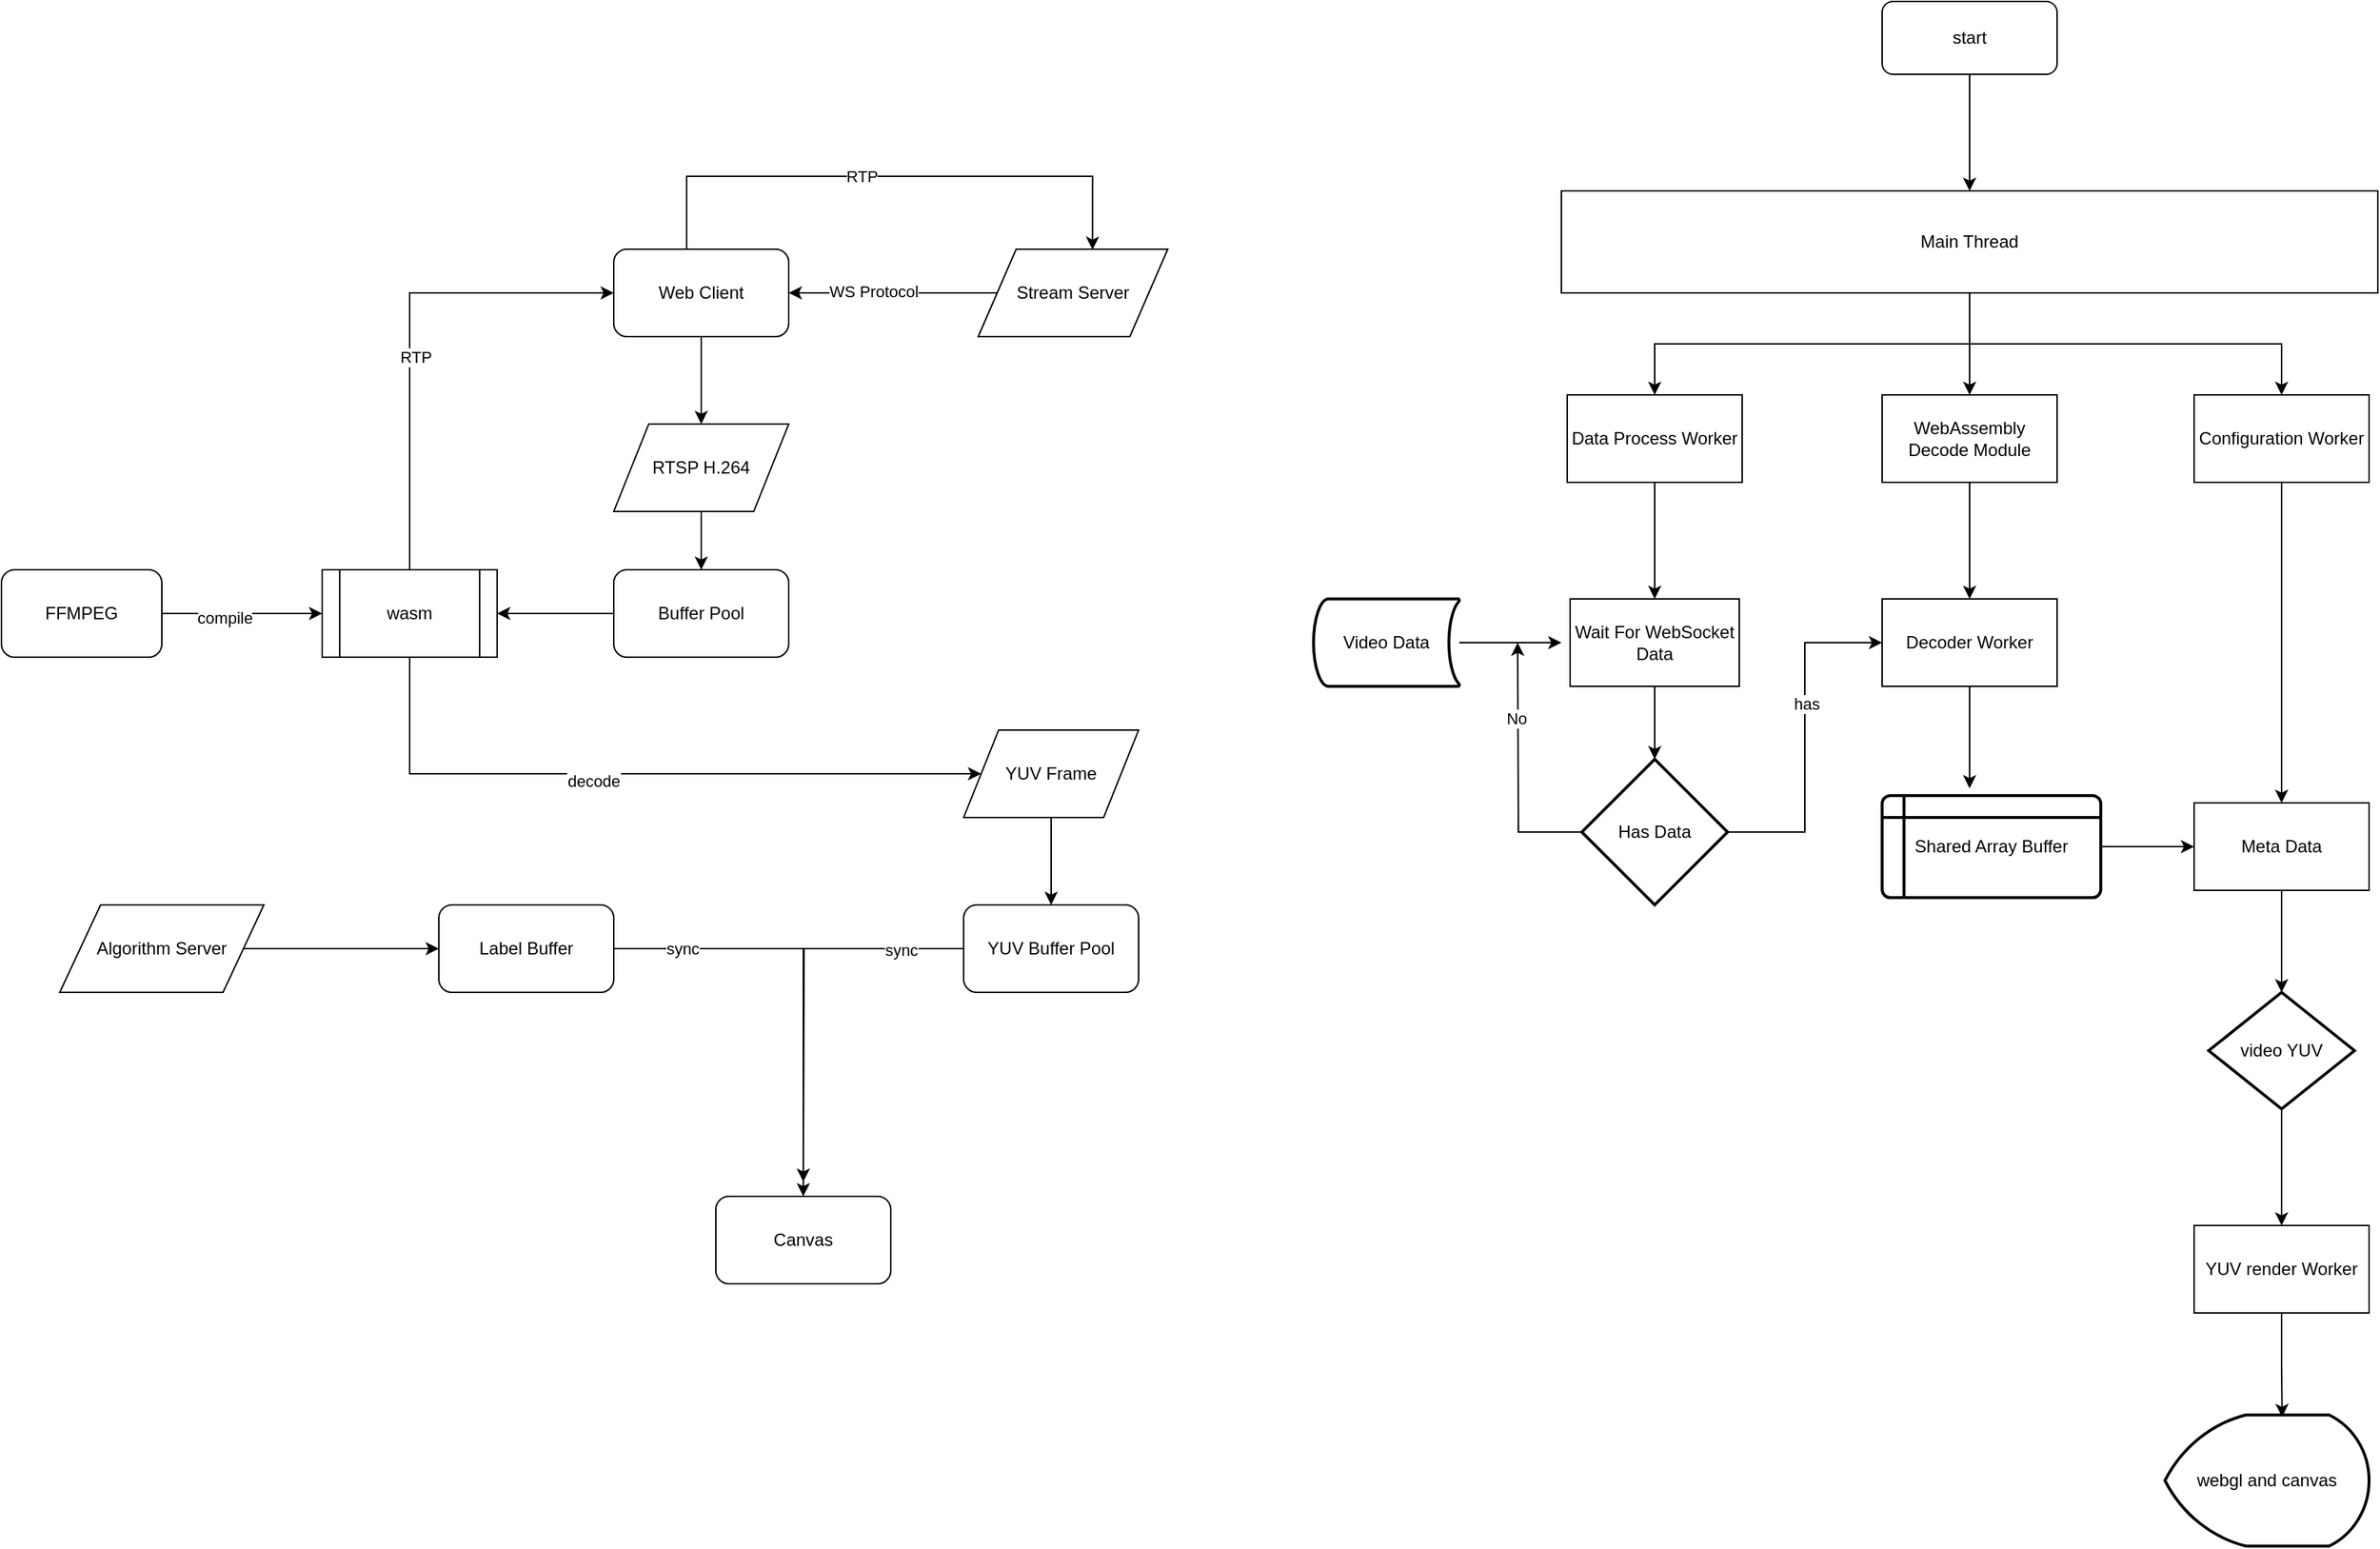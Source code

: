<mxfile version="13.6.4" type="github">
  <diagram id="VVI6lwgtHgOXOwXO1aQe" name="第 1 页">
    <mxGraphModel dx="1038" dy="644" grid="1" gridSize="10" guides="1" tooltips="1" connect="1" arrows="1" fold="1" page="1" pageScale="1" pageWidth="827" pageHeight="1169" math="0" shadow="0">
      <root>
        <mxCell id="0" />
        <mxCell id="1" parent="0" />
        <object label="" id="7edy7qQrG2I-J0OHIAib-12">
          <mxCell style="edgeStyle=orthogonalEdgeStyle;rounded=0;orthogonalLoop=1;jettySize=auto;html=1;entryX=1;entryY=0.5;entryDx=0;entryDy=0;" parent="1" source="7edy7qQrG2I-J0OHIAib-1" target="7edy7qQrG2I-J0OHIAib-2" edge="1">
            <mxGeometry relative="1" as="geometry">
              <Array as="points">
                <mxPoint x="610" y="220" />
                <mxPoint x="610" y="220" />
              </Array>
            </mxGeometry>
          </mxCell>
        </object>
        <mxCell id="7edy7qQrG2I-J0OHIAib-26" value="WS Protocol" style="edgeLabel;html=1;align=center;verticalAlign=middle;resizable=0;points=[];rotation=0;" parent="7edy7qQrG2I-J0OHIAib-12" vertex="1" connectable="0">
          <mxGeometry x="0.189" y="-1" relative="1" as="geometry">
            <mxPoint as="offset" />
          </mxGeometry>
        </mxCell>
        <mxCell id="7edy7qQrG2I-J0OHIAib-1" value="Stream Server" style="shape=parallelogram;perimeter=parallelogramPerimeter;whiteSpace=wrap;html=1;" parent="1" vertex="1">
          <mxGeometry x="670" y="190" width="130" height="60" as="geometry" />
        </mxCell>
        <mxCell id="7edy7qQrG2I-J0OHIAib-13" style="edgeStyle=orthogonalEdgeStyle;rounded=0;orthogonalLoop=1;jettySize=auto;html=1;entryX=0.603;entryY=0.007;entryDx=0;entryDy=0;entryPerimeter=0;" parent="1" source="7edy7qQrG2I-J0OHIAib-2" target="7edy7qQrG2I-J0OHIAib-1" edge="1">
          <mxGeometry relative="1" as="geometry">
            <Array as="points">
              <mxPoint x="470" y="140" />
              <mxPoint x="748" y="140" />
            </Array>
          </mxGeometry>
        </mxCell>
        <mxCell id="7edy7qQrG2I-J0OHIAib-27" value="RTP" style="edgeLabel;html=1;align=center;verticalAlign=middle;resizable=0;points=[];" parent="7edy7qQrG2I-J0OHIAib-13" vertex="1" connectable="0">
          <mxGeometry x="-0.102" relative="1" as="geometry">
            <mxPoint as="offset" />
          </mxGeometry>
        </mxCell>
        <mxCell id="7edy7qQrG2I-J0OHIAib-15" style="edgeStyle=orthogonalEdgeStyle;rounded=0;orthogonalLoop=1;jettySize=auto;html=1;" parent="1" source="7edy7qQrG2I-J0OHIAib-2" target="7edy7qQrG2I-J0OHIAib-3" edge="1">
          <mxGeometry relative="1" as="geometry" />
        </mxCell>
        <mxCell id="7edy7qQrG2I-J0OHIAib-2" value="Web Client" style="rounded=1;whiteSpace=wrap;html=1;" parent="1" vertex="1">
          <mxGeometry x="420" y="190" width="120" height="60" as="geometry" />
        </mxCell>
        <mxCell id="7edy7qQrG2I-J0OHIAib-24" value="" style="edgeStyle=orthogonalEdgeStyle;rounded=0;orthogonalLoop=1;jettySize=auto;html=1;" parent="1" source="7edy7qQrG2I-J0OHIAib-3" target="7edy7qQrG2I-J0OHIAib-4" edge="1">
          <mxGeometry relative="1" as="geometry">
            <Array as="points">
              <mxPoint x="490" y="410" />
              <mxPoint x="490" y="410" />
            </Array>
          </mxGeometry>
        </mxCell>
        <mxCell id="7edy7qQrG2I-J0OHIAib-3" value="RTSP H.264" style="shape=parallelogram;perimeter=parallelogramPerimeter;whiteSpace=wrap;html=1;" parent="1" vertex="1">
          <mxGeometry x="420" y="310" width="120" height="60" as="geometry" />
        </mxCell>
        <mxCell id="7edy7qQrG2I-J0OHIAib-17" style="edgeStyle=orthogonalEdgeStyle;rounded=0;orthogonalLoop=1;jettySize=auto;html=1;entryX=1;entryY=0.5;entryDx=0;entryDy=0;" parent="1" source="7edy7qQrG2I-J0OHIAib-4" target="7edy7qQrG2I-J0OHIAib-6" edge="1">
          <mxGeometry relative="1" as="geometry" />
        </mxCell>
        <mxCell id="7edy7qQrG2I-J0OHIAib-4" value="Buffer Pool" style="rounded=1;whiteSpace=wrap;html=1;" parent="1" vertex="1">
          <mxGeometry x="420" y="410" width="120" height="60" as="geometry" />
        </mxCell>
        <mxCell id="7edy7qQrG2I-J0OHIAib-18" style="edgeStyle=orthogonalEdgeStyle;rounded=0;orthogonalLoop=1;jettySize=auto;html=1;entryX=0;entryY=0.5;entryDx=0;entryDy=0;" parent="1" source="7edy7qQrG2I-J0OHIAib-5" target="7edy7qQrG2I-J0OHIAib-6" edge="1">
          <mxGeometry relative="1" as="geometry" />
        </mxCell>
        <mxCell id="7edy7qQrG2I-J0OHIAib-29" value="compile" style="edgeLabel;html=1;align=center;verticalAlign=middle;resizable=0;points=[];" parent="7edy7qQrG2I-J0OHIAib-18" vertex="1" connectable="0">
          <mxGeometry x="-0.222" y="-3" relative="1" as="geometry">
            <mxPoint as="offset" />
          </mxGeometry>
        </mxCell>
        <mxCell id="7edy7qQrG2I-J0OHIAib-5" value="FFMPEG" style="rounded=1;whiteSpace=wrap;html=1;" parent="1" vertex="1">
          <mxGeometry y="410" width="110" height="60" as="geometry" />
        </mxCell>
        <mxCell id="7edy7qQrG2I-J0OHIAib-16" style="edgeStyle=orthogonalEdgeStyle;rounded=0;orthogonalLoop=1;jettySize=auto;html=1;entryX=0;entryY=0.5;entryDx=0;entryDy=0;" parent="1" source="7edy7qQrG2I-J0OHIAib-6" target="7edy7qQrG2I-J0OHIAib-2" edge="1">
          <mxGeometry relative="1" as="geometry">
            <Array as="points">
              <mxPoint x="280" y="220" />
            </Array>
          </mxGeometry>
        </mxCell>
        <mxCell id="7edy7qQrG2I-J0OHIAib-28" value="RTP" style="edgeLabel;html=1;align=center;verticalAlign=middle;resizable=0;points=[];" parent="7edy7qQrG2I-J0OHIAib-16" vertex="1" connectable="0">
          <mxGeometry x="-0.114" y="-4" relative="1" as="geometry">
            <mxPoint as="offset" />
          </mxGeometry>
        </mxCell>
        <mxCell id="7edy7qQrG2I-J0OHIAib-19" style="edgeStyle=orthogonalEdgeStyle;rounded=0;orthogonalLoop=1;jettySize=auto;html=1;entryX=0;entryY=0.5;entryDx=0;entryDy=0;" parent="1" source="7edy7qQrG2I-J0OHIAib-6" target="7edy7qQrG2I-J0OHIAib-7" edge="1">
          <mxGeometry relative="1" as="geometry">
            <Array as="points">
              <mxPoint x="280" y="550" />
            </Array>
          </mxGeometry>
        </mxCell>
        <mxCell id="7edy7qQrG2I-J0OHIAib-30" value="decode" style="edgeLabel;html=1;align=center;verticalAlign=middle;resizable=0;points=[];" parent="7edy7qQrG2I-J0OHIAib-19" vertex="1" connectable="0">
          <mxGeometry x="-0.127" y="-5" relative="1" as="geometry">
            <mxPoint as="offset" />
          </mxGeometry>
        </mxCell>
        <mxCell id="7edy7qQrG2I-J0OHIAib-6" value="wasm" style="shape=process;whiteSpace=wrap;html=1;backgroundOutline=1;" parent="1" vertex="1">
          <mxGeometry x="220" y="410" width="120" height="60" as="geometry" />
        </mxCell>
        <mxCell id="7edy7qQrG2I-J0OHIAib-20" style="edgeStyle=orthogonalEdgeStyle;rounded=0;orthogonalLoop=1;jettySize=auto;html=1;entryX=0.5;entryY=0;entryDx=0;entryDy=0;" parent="1" source="7edy7qQrG2I-J0OHIAib-7" target="7edy7qQrG2I-J0OHIAib-8" edge="1">
          <mxGeometry relative="1" as="geometry" />
        </mxCell>
        <mxCell id="7edy7qQrG2I-J0OHIAib-7" value="YUV Frame" style="shape=parallelogram;perimeter=parallelogramPerimeter;whiteSpace=wrap;html=1;" parent="1" vertex="1">
          <mxGeometry x="660" y="520" width="120" height="60" as="geometry" />
        </mxCell>
        <mxCell id="7edy7qQrG2I-J0OHIAib-21" style="edgeStyle=orthogonalEdgeStyle;rounded=0;orthogonalLoop=1;jettySize=auto;html=1;" parent="1" source="7edy7qQrG2I-J0OHIAib-8" target="7edy7qQrG2I-J0OHIAib-10" edge="1">
          <mxGeometry relative="1" as="geometry" />
        </mxCell>
        <mxCell id="7edy7qQrG2I-J0OHIAib-32" value="sync" style="edgeLabel;html=1;align=center;verticalAlign=middle;resizable=0;points=[];" parent="7edy7qQrG2I-J0OHIAib-21" vertex="1" connectable="0">
          <mxGeometry x="-0.693" y="1" relative="1" as="geometry">
            <mxPoint as="offset" />
          </mxGeometry>
        </mxCell>
        <mxCell id="7edy7qQrG2I-J0OHIAib-8" value="YUV Buffer Pool" style="rounded=1;whiteSpace=wrap;html=1;" parent="1" vertex="1">
          <mxGeometry x="660" y="640" width="120" height="60" as="geometry" />
        </mxCell>
        <mxCell id="7edy7qQrG2I-J0OHIAib-22" style="edgeStyle=orthogonalEdgeStyle;rounded=0;orthogonalLoop=1;jettySize=auto;html=1;" parent="1" source="7edy7qQrG2I-J0OHIAib-9" edge="1">
          <mxGeometry relative="1" as="geometry">
            <mxPoint x="550" y="830" as="targetPoint" />
          </mxGeometry>
        </mxCell>
        <mxCell id="7edy7qQrG2I-J0OHIAib-31" value="sync" style="edgeLabel;html=1;align=center;verticalAlign=middle;resizable=0;points=[];" parent="7edy7qQrG2I-J0OHIAib-22" vertex="1" connectable="0">
          <mxGeometry x="-0.676" relative="1" as="geometry">
            <mxPoint as="offset" />
          </mxGeometry>
        </mxCell>
        <mxCell id="7edy7qQrG2I-J0OHIAib-9" value="Label Buffer" style="rounded=1;whiteSpace=wrap;html=1;" parent="1" vertex="1">
          <mxGeometry x="300" y="640" width="120" height="60" as="geometry" />
        </mxCell>
        <mxCell id="7edy7qQrG2I-J0OHIAib-10" value="Canvas" style="rounded=1;whiteSpace=wrap;html=1;" parent="1" vertex="1">
          <mxGeometry x="490" y="840" width="120" height="60" as="geometry" />
        </mxCell>
        <mxCell id="7edy7qQrG2I-J0OHIAib-23" style="edgeStyle=orthogonalEdgeStyle;rounded=0;orthogonalLoop=1;jettySize=auto;html=1;entryX=0;entryY=0.5;entryDx=0;entryDy=0;" parent="1" source="7edy7qQrG2I-J0OHIAib-11" target="7edy7qQrG2I-J0OHIAib-9" edge="1">
          <mxGeometry relative="1" as="geometry" />
        </mxCell>
        <mxCell id="7edy7qQrG2I-J0OHIAib-11" value="Algorithm Server" style="shape=parallelogram;perimeter=parallelogramPerimeter;whiteSpace=wrap;html=1;" parent="1" vertex="1">
          <mxGeometry x="40" y="640" width="140" height="60" as="geometry" />
        </mxCell>
        <mxCell id="Ix77uF7OWWoRivOxIdmu-39" style="edgeStyle=orthogonalEdgeStyle;rounded=0;orthogonalLoop=1;jettySize=auto;html=1;entryX=0.5;entryY=0;entryDx=0;entryDy=0;" edge="1" parent="1" source="Ix77uF7OWWoRivOxIdmu-2" target="Ix77uF7OWWoRivOxIdmu-38">
          <mxGeometry relative="1" as="geometry" />
        </mxCell>
        <mxCell id="Ix77uF7OWWoRivOxIdmu-2" value="start" style="rounded=1;whiteSpace=wrap;html=1;" vertex="1" parent="1">
          <mxGeometry x="1290" y="20" width="120" height="50" as="geometry" />
        </mxCell>
        <mxCell id="Ix77uF7OWWoRivOxIdmu-67" style="edgeStyle=orthogonalEdgeStyle;rounded=0;orthogonalLoop=1;jettySize=auto;html=1;" edge="1" parent="1" source="Ix77uF7OWWoRivOxIdmu-13" target="Ix77uF7OWWoRivOxIdmu-18">
          <mxGeometry relative="1" as="geometry" />
        </mxCell>
        <mxCell id="Ix77uF7OWWoRivOxIdmu-13" value="Data Process Worker" style="rounded=0;whiteSpace=wrap;html=1;" vertex="1" parent="1">
          <mxGeometry x="1074" y="290" width="120" height="60" as="geometry" />
        </mxCell>
        <mxCell id="Ix77uF7OWWoRivOxIdmu-62" style="edgeStyle=orthogonalEdgeStyle;rounded=0;orthogonalLoop=1;jettySize=auto;html=1;entryX=0.5;entryY=0;entryDx=0;entryDy=0;" edge="1" parent="1" source="Ix77uF7OWWoRivOxIdmu-14" target="Ix77uF7OWWoRivOxIdmu-43">
          <mxGeometry relative="1" as="geometry" />
        </mxCell>
        <mxCell id="Ix77uF7OWWoRivOxIdmu-14" value="WebAssembly Decode Module" style="rounded=0;whiteSpace=wrap;html=1;" vertex="1" parent="1">
          <mxGeometry x="1290" y="290" width="120" height="60" as="geometry" />
        </mxCell>
        <mxCell id="Ix77uF7OWWoRivOxIdmu-54" style="edgeStyle=orthogonalEdgeStyle;rounded=0;orthogonalLoop=1;jettySize=auto;html=1;entryX=0.5;entryY=0;entryDx=0;entryDy=0;" edge="1" parent="1" source="Ix77uF7OWWoRivOxIdmu-15" target="Ix77uF7OWWoRivOxIdmu-24">
          <mxGeometry relative="1" as="geometry" />
        </mxCell>
        <mxCell id="Ix77uF7OWWoRivOxIdmu-15" value="Configuration Worker" style="rounded=0;whiteSpace=wrap;html=1;" vertex="1" parent="1">
          <mxGeometry x="1504" y="290" width="120" height="60" as="geometry" />
        </mxCell>
        <mxCell id="Ix77uF7OWWoRivOxIdmu-68" style="edgeStyle=orthogonalEdgeStyle;rounded=0;orthogonalLoop=1;jettySize=auto;html=1;entryX=0.5;entryY=0;entryDx=0;entryDy=0;entryPerimeter=0;" edge="1" parent="1" source="Ix77uF7OWWoRivOxIdmu-18" target="Ix77uF7OWWoRivOxIdmu-19">
          <mxGeometry relative="1" as="geometry" />
        </mxCell>
        <mxCell id="Ix77uF7OWWoRivOxIdmu-18" value="Wait For WebSocket Data" style="rounded=0;whiteSpace=wrap;html=1;" vertex="1" parent="1">
          <mxGeometry x="1076" y="430" width="116" height="60" as="geometry" />
        </mxCell>
        <mxCell id="Ix77uF7OWWoRivOxIdmu-50" style="edgeStyle=orthogonalEdgeStyle;rounded=0;orthogonalLoop=1;jettySize=auto;html=1;entryX=0;entryY=0.5;entryDx=0;entryDy=0;" edge="1" parent="1" source="Ix77uF7OWWoRivOxIdmu-19" target="Ix77uF7OWWoRivOxIdmu-43">
          <mxGeometry relative="1" as="geometry" />
        </mxCell>
        <mxCell id="Ix77uF7OWWoRivOxIdmu-52" value="has" style="edgeLabel;html=1;align=center;verticalAlign=middle;resizable=0;points=[];" vertex="1" connectable="0" parent="Ix77uF7OWWoRivOxIdmu-50">
          <mxGeometry x="0.193" y="-1" relative="1" as="geometry">
            <mxPoint as="offset" />
          </mxGeometry>
        </mxCell>
        <mxCell id="Ix77uF7OWWoRivOxIdmu-51" style="edgeStyle=orthogonalEdgeStyle;rounded=0;orthogonalLoop=1;jettySize=auto;html=1;" edge="1" parent="1" source="Ix77uF7OWWoRivOxIdmu-19">
          <mxGeometry relative="1" as="geometry">
            <mxPoint x="1040" y="460" as="targetPoint" />
          </mxGeometry>
        </mxCell>
        <mxCell id="Ix77uF7OWWoRivOxIdmu-53" value="No" style="edgeLabel;html=1;align=center;verticalAlign=middle;resizable=0;points=[];" vertex="1" connectable="0" parent="Ix77uF7OWWoRivOxIdmu-51">
          <mxGeometry x="0.4" y="1" relative="1" as="geometry">
            <mxPoint as="offset" />
          </mxGeometry>
        </mxCell>
        <mxCell id="Ix77uF7OWWoRivOxIdmu-19" value="Has Data" style="strokeWidth=2;html=1;shape=mxgraph.flowchart.decision;whiteSpace=wrap;" vertex="1" parent="1">
          <mxGeometry x="1084" y="540" width="100" height="100" as="geometry" />
        </mxCell>
        <mxCell id="Ix77uF7OWWoRivOxIdmu-64" style="edgeStyle=orthogonalEdgeStyle;rounded=0;orthogonalLoop=1;jettySize=auto;html=1;entryX=0;entryY=0.5;entryDx=0;entryDy=0;" edge="1" parent="1" source="Ix77uF7OWWoRivOxIdmu-22" target="Ix77uF7OWWoRivOxIdmu-24">
          <mxGeometry relative="1" as="geometry" />
        </mxCell>
        <mxCell id="Ix77uF7OWWoRivOxIdmu-22" value="Shared Array Buffer" style="shape=internalStorage;whiteSpace=wrap;html=1;dx=15;dy=15;rounded=1;arcSize=8;strokeWidth=2;" vertex="1" parent="1">
          <mxGeometry x="1290" y="565" width="150" height="70" as="geometry" />
        </mxCell>
        <mxCell id="Ix77uF7OWWoRivOxIdmu-48" style="edgeStyle=orthogonalEdgeStyle;rounded=0;orthogonalLoop=1;jettySize=auto;html=1;" edge="1" parent="1" source="Ix77uF7OWWoRivOxIdmu-23">
          <mxGeometry relative="1" as="geometry">
            <mxPoint x="1070" y="460" as="targetPoint" />
          </mxGeometry>
        </mxCell>
        <mxCell id="Ix77uF7OWWoRivOxIdmu-23" value="Video Data" style="strokeWidth=2;html=1;shape=mxgraph.flowchart.stored_data;whiteSpace=wrap;" vertex="1" parent="1">
          <mxGeometry x="900" y="430" width="100" height="60" as="geometry" />
        </mxCell>
        <mxCell id="Ix77uF7OWWoRivOxIdmu-56" style="edgeStyle=orthogonalEdgeStyle;rounded=0;orthogonalLoop=1;jettySize=auto;html=1;" edge="1" parent="1" source="Ix77uF7OWWoRivOxIdmu-24" target="Ix77uF7OWWoRivOxIdmu-25">
          <mxGeometry relative="1" as="geometry" />
        </mxCell>
        <mxCell id="Ix77uF7OWWoRivOxIdmu-24" value="Meta Data" style="rounded=0;whiteSpace=wrap;html=1;" vertex="1" parent="1">
          <mxGeometry x="1504" y="570" width="120" height="60" as="geometry" />
        </mxCell>
        <mxCell id="Ix77uF7OWWoRivOxIdmu-57" style="edgeStyle=orthogonalEdgeStyle;rounded=0;orthogonalLoop=1;jettySize=auto;html=1;entryX=0.5;entryY=0;entryDx=0;entryDy=0;" edge="1" parent="1" source="Ix77uF7OWWoRivOxIdmu-25" target="Ix77uF7OWWoRivOxIdmu-55">
          <mxGeometry relative="1" as="geometry" />
        </mxCell>
        <mxCell id="Ix77uF7OWWoRivOxIdmu-25" value="video YUV" style="strokeWidth=2;html=1;shape=mxgraph.flowchart.decision;whiteSpace=wrap;" vertex="1" parent="1">
          <mxGeometry x="1514" y="700" width="100" height="80" as="geometry" />
        </mxCell>
        <mxCell id="Ix77uF7OWWoRivOxIdmu-32" value="webgl and canvas" style="strokeWidth=2;html=1;shape=mxgraph.flowchart.display;whiteSpace=wrap;" vertex="1" parent="1">
          <mxGeometry x="1484" y="990" width="140" height="90" as="geometry" />
        </mxCell>
        <mxCell id="Ix77uF7OWWoRivOxIdmu-41" style="edgeStyle=orthogonalEdgeStyle;rounded=0;orthogonalLoop=1;jettySize=auto;html=1;entryX=0.5;entryY=0;entryDx=0;entryDy=0;" edge="1" parent="1" source="Ix77uF7OWWoRivOxIdmu-38" target="Ix77uF7OWWoRivOxIdmu-15">
          <mxGeometry relative="1" as="geometry" />
        </mxCell>
        <mxCell id="Ix77uF7OWWoRivOxIdmu-42" style="edgeStyle=orthogonalEdgeStyle;rounded=0;orthogonalLoop=1;jettySize=auto;html=1;entryX=0.5;entryY=0;entryDx=0;entryDy=0;" edge="1" parent="1" source="Ix77uF7OWWoRivOxIdmu-38" target="Ix77uF7OWWoRivOxIdmu-13">
          <mxGeometry relative="1" as="geometry" />
        </mxCell>
        <mxCell id="Ix77uF7OWWoRivOxIdmu-63" style="edgeStyle=orthogonalEdgeStyle;rounded=0;orthogonalLoop=1;jettySize=auto;html=1;entryX=0.5;entryY=0;entryDx=0;entryDy=0;" edge="1" parent="1" source="Ix77uF7OWWoRivOxIdmu-38" target="Ix77uF7OWWoRivOxIdmu-14">
          <mxGeometry relative="1" as="geometry" />
        </mxCell>
        <mxCell id="Ix77uF7OWWoRivOxIdmu-38" value="Main Thread" style="rounded=0;whiteSpace=wrap;html=1;" vertex="1" parent="1">
          <mxGeometry x="1070" y="150" width="560" height="70" as="geometry" />
        </mxCell>
        <mxCell id="Ix77uF7OWWoRivOxIdmu-65" style="edgeStyle=orthogonalEdgeStyle;rounded=0;orthogonalLoop=1;jettySize=auto;html=1;" edge="1" parent="1" source="Ix77uF7OWWoRivOxIdmu-43">
          <mxGeometry relative="1" as="geometry">
            <mxPoint x="1350" y="560" as="targetPoint" />
          </mxGeometry>
        </mxCell>
        <mxCell id="Ix77uF7OWWoRivOxIdmu-43" value="Decoder Worker" style="rounded=0;whiteSpace=wrap;html=1;" vertex="1" parent="1">
          <mxGeometry x="1290" y="430" width="120" height="60" as="geometry" />
        </mxCell>
        <mxCell id="Ix77uF7OWWoRivOxIdmu-59" style="edgeStyle=orthogonalEdgeStyle;rounded=0;orthogonalLoop=1;jettySize=auto;html=1;entryX=0.574;entryY=0.016;entryDx=0;entryDy=0;entryPerimeter=0;" edge="1" parent="1" source="Ix77uF7OWWoRivOxIdmu-55" target="Ix77uF7OWWoRivOxIdmu-32">
          <mxGeometry relative="1" as="geometry" />
        </mxCell>
        <mxCell id="Ix77uF7OWWoRivOxIdmu-55" value="YUV render Worker" style="rounded=0;whiteSpace=wrap;html=1;" vertex="1" parent="1">
          <mxGeometry x="1504" y="860" width="120" height="60" as="geometry" />
        </mxCell>
      </root>
    </mxGraphModel>
  </diagram>
</mxfile>
